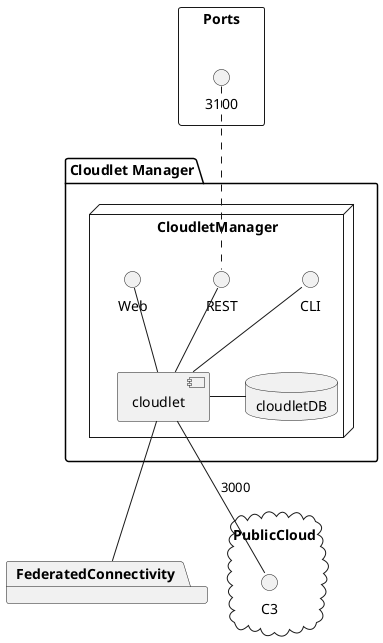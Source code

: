 @startuml

package  "Cloudlet Manager" {
    node CloudletManager {
        database cloudletDB
        component cloudlet
        cloudlet - cloudletDB
        CLI -- cloudlet
        REST -- cloudlet
        Web -- cloudlet
    }
}
rectangle Ports {
  3100 .. REST
}

package FederatedConnectivity {
}

cloud PublicCloud {
    interface C3
}

cloudlet -- C3 : 3000

cloudlet -- FederatedConnectivity

@enduml
